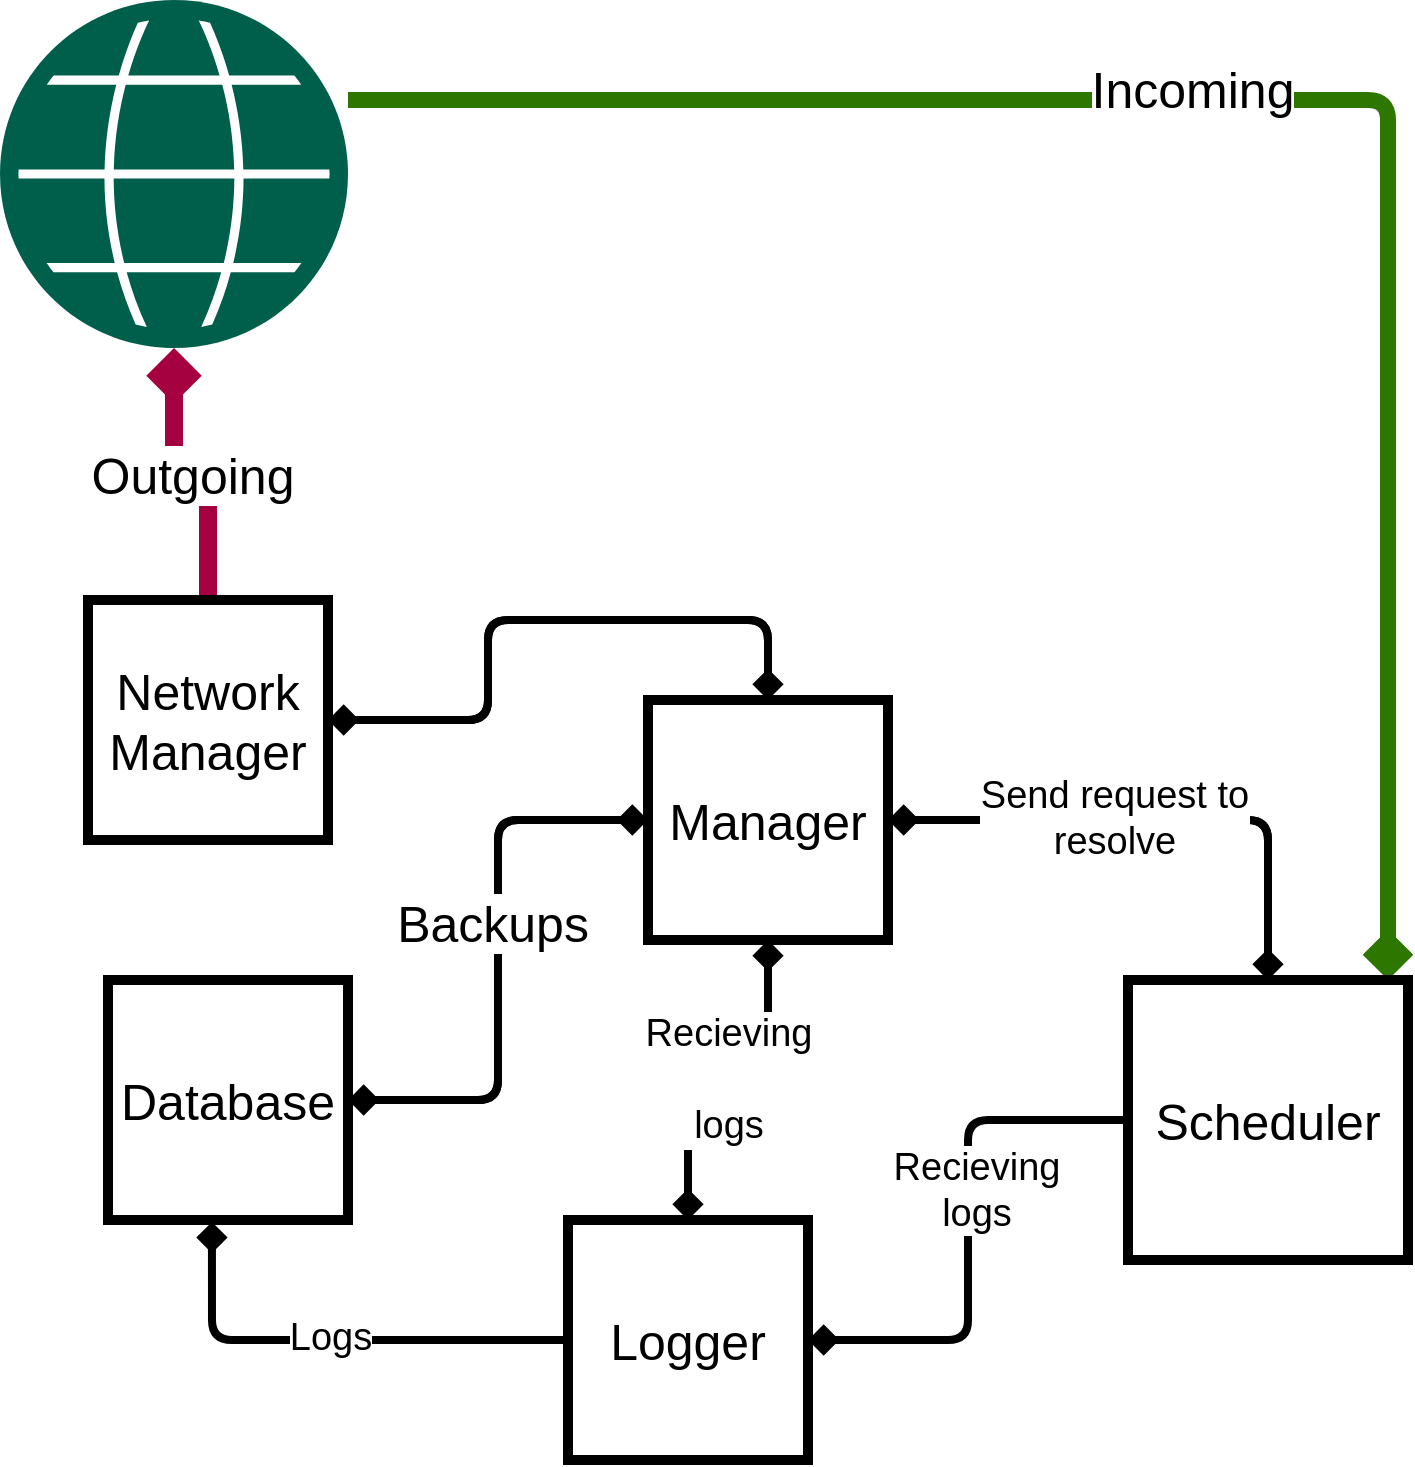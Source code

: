 <mxfile version="14.9.6" type="github">
  <diagram id="C5RBs43oDa-KdzZeNtuy" name="Page-1">
    <mxGraphModel dx="3555" dy="2939" grid="1" gridSize="10" guides="1" tooltips="1" connect="1" arrows="1" fold="1" page="1" pageScale="1" pageWidth="827" pageHeight="1169" math="0" shadow="0">
      <root>
        <mxCell id="WIyWlLk6GJQsqaUBKTNV-0" />
        <mxCell id="WIyWlLk6GJQsqaUBKTNV-1" parent="WIyWlLk6GJQsqaUBKTNV-0" />
        <mxCell id="iFRISCmcmUTzYtkYyS1w-3" style="edgeStyle=orthogonalEdgeStyle;rounded=1;orthogonalLoop=1;jettySize=auto;html=1;entryX=0;entryY=0.5;entryDx=0;entryDy=0;fontSize=25;strokeWidth=4;endArrow=diamond;endFill=1;" edge="1" parent="WIyWlLk6GJQsqaUBKTNV-1" source="iFRISCmcmUTzYtkYyS1w-0" target="iFRISCmcmUTzYtkYyS1w-1">
          <mxGeometry relative="1" as="geometry" />
        </mxCell>
        <mxCell id="iFRISCmcmUTzYtkYyS1w-0" value="Database" style="whiteSpace=wrap;html=1;aspect=fixed;fontSize=25;strokeWidth=5;" vertex="1" parent="WIyWlLk6GJQsqaUBKTNV-1">
          <mxGeometry x="100" y="210" width="120" height="120" as="geometry" />
        </mxCell>
        <mxCell id="iFRISCmcmUTzYtkYyS1w-4" style="edgeStyle=orthogonalEdgeStyle;rounded=1;orthogonalLoop=1;jettySize=auto;html=1;fontSize=25;endArrow=diamond;endFill=1;strokeWidth=4;" edge="1" parent="WIyWlLk6GJQsqaUBKTNV-1" source="iFRISCmcmUTzYtkYyS1w-1" target="iFRISCmcmUTzYtkYyS1w-2">
          <mxGeometry relative="1" as="geometry" />
        </mxCell>
        <mxCell id="iFRISCmcmUTzYtkYyS1w-8" style="edgeStyle=orthogonalEdgeStyle;rounded=1;orthogonalLoop=1;jettySize=auto;html=1;fontSize=25;endArrow=diamond;endFill=1;strokeWidth=4;" edge="1" parent="WIyWlLk6GJQsqaUBKTNV-1" source="iFRISCmcmUTzYtkYyS1w-1" target="iFRISCmcmUTzYtkYyS1w-5">
          <mxGeometry relative="1" as="geometry" />
        </mxCell>
        <mxCell id="iFRISCmcmUTzYtkYyS1w-9" style="edgeStyle=orthogonalEdgeStyle;rounded=1;orthogonalLoop=1;jettySize=auto;html=1;entryX=1;entryY=0.5;entryDx=0;entryDy=0;fontSize=25;endArrow=diamond;endFill=1;strokeWidth=4;" edge="1" parent="WIyWlLk6GJQsqaUBKTNV-1" source="iFRISCmcmUTzYtkYyS1w-1" target="iFRISCmcmUTzYtkYyS1w-0">
          <mxGeometry relative="1" as="geometry" />
        </mxCell>
        <mxCell id="iFRISCmcmUTzYtkYyS1w-24" value="Backups" style="edgeLabel;html=1;align=center;verticalAlign=middle;resizable=0;points=[];fontSize=25;" vertex="1" connectable="0" parent="iFRISCmcmUTzYtkYyS1w-9">
          <mxGeometry x="-0.131" y="-3" relative="1" as="geometry">
            <mxPoint as="offset" />
          </mxGeometry>
        </mxCell>
        <mxCell id="iFRISCmcmUTzYtkYyS1w-14" style="edgeStyle=orthogonalEdgeStyle;rounded=1;orthogonalLoop=1;jettySize=auto;html=1;fontSize=25;endArrow=diamond;endFill=1;strokeWidth=4;" edge="1" parent="WIyWlLk6GJQsqaUBKTNV-1" source="iFRISCmcmUTzYtkYyS1w-1" target="iFRISCmcmUTzYtkYyS1w-10">
          <mxGeometry relative="1" as="geometry">
            <Array as="points">
              <mxPoint x="430" y="30" />
              <mxPoint x="290" y="30" />
              <mxPoint x="290" y="80" />
            </Array>
          </mxGeometry>
        </mxCell>
        <mxCell id="iFRISCmcmUTzYtkYyS1w-1" value="Manager" style="whiteSpace=wrap;html=1;aspect=fixed;fontSize=25;strokeWidth=5;" vertex="1" parent="WIyWlLk6GJQsqaUBKTNV-1">
          <mxGeometry x="370" y="70" width="120" height="120" as="geometry" />
        </mxCell>
        <mxCell id="iFRISCmcmUTzYtkYyS1w-7" style="edgeStyle=orthogonalEdgeStyle;rounded=1;orthogonalLoop=1;jettySize=auto;html=1;entryX=1;entryY=0.5;entryDx=0;entryDy=0;fontSize=25;endArrow=diamond;endFill=1;strokeWidth=4;" edge="1" parent="WIyWlLk6GJQsqaUBKTNV-1" source="iFRISCmcmUTzYtkYyS1w-2" target="iFRISCmcmUTzYtkYyS1w-1">
          <mxGeometry relative="1" as="geometry">
            <Array as="points">
              <mxPoint x="680" y="130" />
            </Array>
          </mxGeometry>
        </mxCell>
        <mxCell id="iFRISCmcmUTzYtkYyS1w-26" value="&lt;div style=&quot;font-size: 19px;&quot;&gt;Send request to&lt;/div&gt;&lt;div style=&quot;font-size: 19px;&quot;&gt;resolve&lt;br style=&quot;font-size: 19px;&quot;&gt;&lt;/div&gt;" style="edgeLabel;html=1;align=center;verticalAlign=middle;resizable=0;points=[];fontSize=19;" vertex="1" connectable="0" parent="iFRISCmcmUTzYtkYyS1w-7">
          <mxGeometry x="0.163" y="-1" relative="1" as="geometry">
            <mxPoint as="offset" />
          </mxGeometry>
        </mxCell>
        <mxCell id="iFRISCmcmUTzYtkYyS1w-21" style="edgeStyle=orthogonalEdgeStyle;rounded=1;orthogonalLoop=1;jettySize=auto;html=1;fontSize=25;endArrow=diamond;endFill=1;strokeWidth=8;fillColor=#60a917;strokeColor=#2D7600;" edge="1" parent="WIyWlLk6GJQsqaUBKTNV-1" source="iFRISCmcmUTzYtkYyS1w-20" target="iFRISCmcmUTzYtkYyS1w-2">
          <mxGeometry relative="1" as="geometry">
            <Array as="points">
              <mxPoint x="740" y="-230" />
            </Array>
          </mxGeometry>
        </mxCell>
        <mxCell id="iFRISCmcmUTzYtkYyS1w-22" value="Incoming" style="edgeLabel;html=1;align=center;verticalAlign=middle;resizable=0;points=[];fontSize=25;" vertex="1" connectable="0" parent="iFRISCmcmUTzYtkYyS1w-21">
          <mxGeometry x="-0.121" y="6" relative="1" as="geometry">
            <mxPoint as="offset" />
          </mxGeometry>
        </mxCell>
        <mxCell id="iFRISCmcmUTzYtkYyS1w-27" style="edgeStyle=orthogonalEdgeStyle;rounded=1;orthogonalLoop=1;jettySize=auto;html=1;fontSize=19;endArrow=diamond;endFill=1;strokeWidth=4;" edge="1" parent="WIyWlLk6GJQsqaUBKTNV-1" source="iFRISCmcmUTzYtkYyS1w-2" target="iFRISCmcmUTzYtkYyS1w-5">
          <mxGeometry relative="1" as="geometry" />
        </mxCell>
        <mxCell id="iFRISCmcmUTzYtkYyS1w-30" value="&lt;div&gt;Recieving &lt;br&gt;&lt;/div&gt;&lt;div&gt;logs&lt;br&gt;&lt;/div&gt;" style="edgeLabel;html=1;align=center;verticalAlign=middle;resizable=0;points=[];fontSize=19;" vertex="1" connectable="0" parent="iFRISCmcmUTzYtkYyS1w-27">
          <mxGeometry x="-0.148" y="4" relative="1" as="geometry">
            <mxPoint as="offset" />
          </mxGeometry>
        </mxCell>
        <mxCell id="iFRISCmcmUTzYtkYyS1w-2" value="Scheduler" style="whiteSpace=wrap;html=1;aspect=fixed;fontSize=25;strokeWidth=5;" vertex="1" parent="WIyWlLk6GJQsqaUBKTNV-1">
          <mxGeometry x="610" y="210" width="140" height="140" as="geometry" />
        </mxCell>
        <mxCell id="iFRISCmcmUTzYtkYyS1w-6" style="edgeStyle=orthogonalEdgeStyle;rounded=1;orthogonalLoop=1;jettySize=auto;html=1;entryX=0.5;entryY=1;entryDx=0;entryDy=0;fontSize=25;endArrow=diamond;endFill=1;strokeWidth=4;" edge="1" parent="WIyWlLk6GJQsqaUBKTNV-1" source="iFRISCmcmUTzYtkYyS1w-5" target="iFRISCmcmUTzYtkYyS1w-1">
          <mxGeometry relative="1" as="geometry" />
        </mxCell>
        <mxCell id="iFRISCmcmUTzYtkYyS1w-29" value="&lt;div&gt;Recieving&lt;/div&gt;&lt;div&gt;&lt;br&gt;&lt;/div&gt;&lt;div&gt;logs&lt;br&gt;&lt;/div&gt;" style="edgeLabel;html=1;align=center;verticalAlign=middle;resizable=0;points=[];fontSize=19;" vertex="1" connectable="0" parent="iFRISCmcmUTzYtkYyS1w-6">
          <mxGeometry x="0.144" y="6" relative="1" as="geometry">
            <mxPoint x="-13" y="6" as="offset" />
          </mxGeometry>
        </mxCell>
        <mxCell id="iFRISCmcmUTzYtkYyS1w-17" style="edgeStyle=orthogonalEdgeStyle;rounded=1;orthogonalLoop=1;jettySize=auto;html=1;entryX=0.433;entryY=1.008;entryDx=0;entryDy=0;entryPerimeter=0;fontSize=25;endArrow=diamond;endFill=1;strokeWidth=4;" edge="1" parent="WIyWlLk6GJQsqaUBKTNV-1" source="iFRISCmcmUTzYtkYyS1w-5" target="iFRISCmcmUTzYtkYyS1w-0">
          <mxGeometry relative="1" as="geometry" />
        </mxCell>
        <mxCell id="iFRISCmcmUTzYtkYyS1w-28" value="Logs" style="edgeLabel;html=1;align=center;verticalAlign=middle;resizable=0;points=[];fontSize=19;" vertex="1" connectable="0" parent="iFRISCmcmUTzYtkYyS1w-17">
          <mxGeometry x="0.004" y="-1" relative="1" as="geometry">
            <mxPoint as="offset" />
          </mxGeometry>
        </mxCell>
        <mxCell id="iFRISCmcmUTzYtkYyS1w-5" value="Logger" style="whiteSpace=wrap;html=1;aspect=fixed;fontSize=25;strokeWidth=5;" vertex="1" parent="WIyWlLk6GJQsqaUBKTNV-1">
          <mxGeometry x="330" y="330" width="120" height="120" as="geometry" />
        </mxCell>
        <mxCell id="iFRISCmcmUTzYtkYyS1w-15" style="edgeStyle=orthogonalEdgeStyle;rounded=1;orthogonalLoop=1;jettySize=auto;html=1;entryX=0.5;entryY=0;entryDx=0;entryDy=0;fontSize=25;endArrow=diamond;endFill=1;strokeWidth=4;" edge="1" parent="WIyWlLk6GJQsqaUBKTNV-1" source="iFRISCmcmUTzYtkYyS1w-10" target="iFRISCmcmUTzYtkYyS1w-1">
          <mxGeometry relative="1" as="geometry">
            <Array as="points">
              <mxPoint x="290" y="80" />
              <mxPoint x="290" y="30" />
              <mxPoint x="430" y="30" />
            </Array>
          </mxGeometry>
        </mxCell>
        <mxCell id="iFRISCmcmUTzYtkYyS1w-19" value="Outgoing" style="edgeStyle=orthogonalEdgeStyle;rounded=1;orthogonalLoop=1;jettySize=auto;html=1;fontSize=25;endArrow=diamond;endFill=1;strokeWidth=9;fillColor=#d80073;strokeColor=#A50040;" edge="1" parent="WIyWlLk6GJQsqaUBKTNV-1" source="iFRISCmcmUTzYtkYyS1w-10" target="iFRISCmcmUTzYtkYyS1w-20">
          <mxGeometry relative="1" as="geometry">
            <mxPoint x="140" y="-80" as="targetPoint" />
          </mxGeometry>
        </mxCell>
        <mxCell id="iFRISCmcmUTzYtkYyS1w-10" value="Network Manager" style="whiteSpace=wrap;html=1;aspect=fixed;fontSize=25;strokeWidth=5;" vertex="1" parent="WIyWlLk6GJQsqaUBKTNV-1">
          <mxGeometry x="90" y="20" width="120" height="120" as="geometry" />
        </mxCell>
        <mxCell id="iFRISCmcmUTzYtkYyS1w-20" value="" style="pointerEvents=1;shadow=0;dashed=0;html=1;strokeColor=none;fillColor=#005F4B;labelPosition=center;verticalLabelPosition=bottom;verticalAlign=top;align=center;outlineConnect=0;shape=mxgraph.veeam2.globe;fontSize=25;" vertex="1" parent="WIyWlLk6GJQsqaUBKTNV-1">
          <mxGeometry x="46" y="-280" width="174" height="174" as="geometry" />
        </mxCell>
      </root>
    </mxGraphModel>
  </diagram>
</mxfile>
